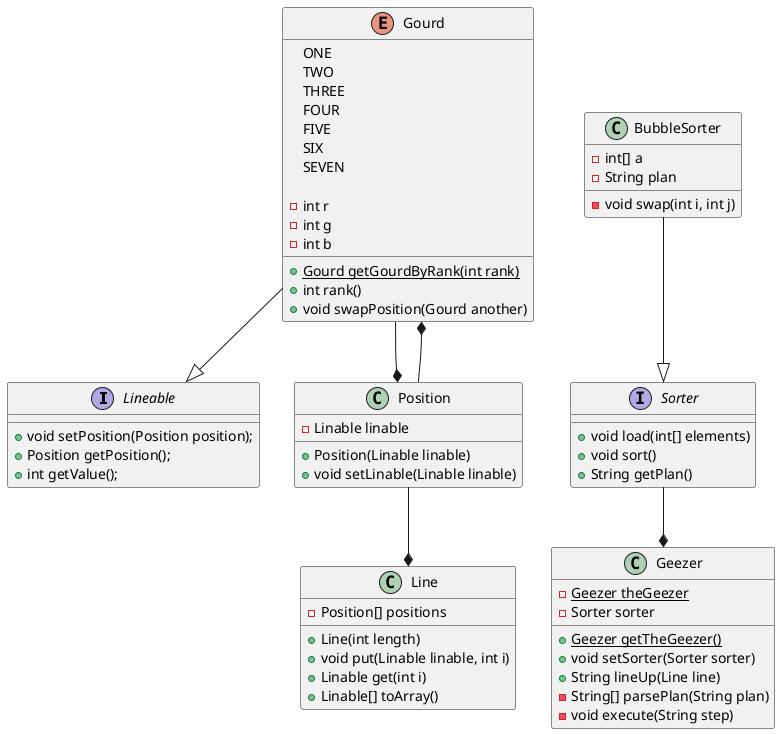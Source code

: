 @startuml classes

interface Lineable {
    +void setPosition(Position position);
    +Position getPosition();
    +int getValue();
}

enum Gourd {
    ONE
    TWO
    THREE
    FOUR
    FIVE
    SIX
    SEVEN

    -int r
    -int g
    -int b

    {static} +Gourd getGourdByRank(int rank)
    +int rank()
    +void swapPosition(Gourd another)
}

class Line {
    -Position[] positions
    +Line(int length)
    +void put(Linable linable, int i)
    +Linable get(int i)
    +Linable[] toArray()
}

class Position {
        -Linable linable
        +Position(Linable linable)
        +void setLinable(Linable linable)
}

class Geezer {
    {static}-Geezer theGeezer
    {static}+Geezer getTheGeezer()
    -Sorter sorter
    +void setSorter(Sorter sorter)
    +String lineUp(Line line)
    -String[] parsePlan(String plan)
    -void execute(String step)
}

interface Sorter {
    +void load(int[] elements)
    +void sort()
    +String getPlan()
}

class BubbleSorter {
    -int[] a
    -void swap(int i, int j)
    -String plan
}

Gourd --|> Lineable
Position --* Gourd
Gourd --* Position
Position --* Line
BubbleSorter --|> Sorter
Sorter --* Geezer

@enduml